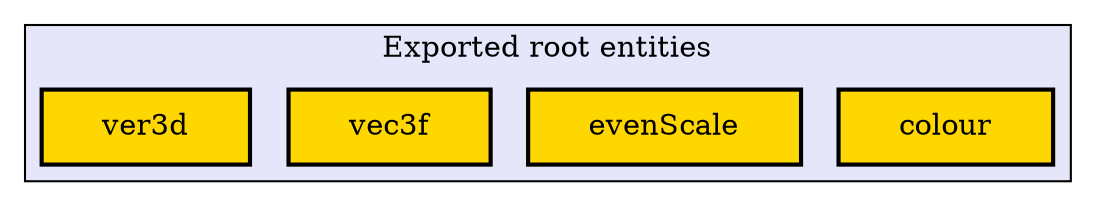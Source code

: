 digraph "Levels within Misc" {
    node [margin="0.4,0.1"
         ,style=filled];
    subgraph cluster_0 {
        graph [label="Exported root entities"
              ,style=filled
              ,fillcolor=lavender];
        1 [label=colour
          ,shape=box
          ,fillcolor=gold
          ,style="filled,bold"];
        2 [label=evenScale
          ,shape=box
          ,fillcolor=gold
          ,style="filled,bold"];
        3 [label=vec3f
          ,shape=box
          ,fillcolor=gold
          ,style="filled,bold"];
        4 [label=ver3d
          ,shape=box
          ,fillcolor=gold
          ,style="filled,bold"];
    }
}
